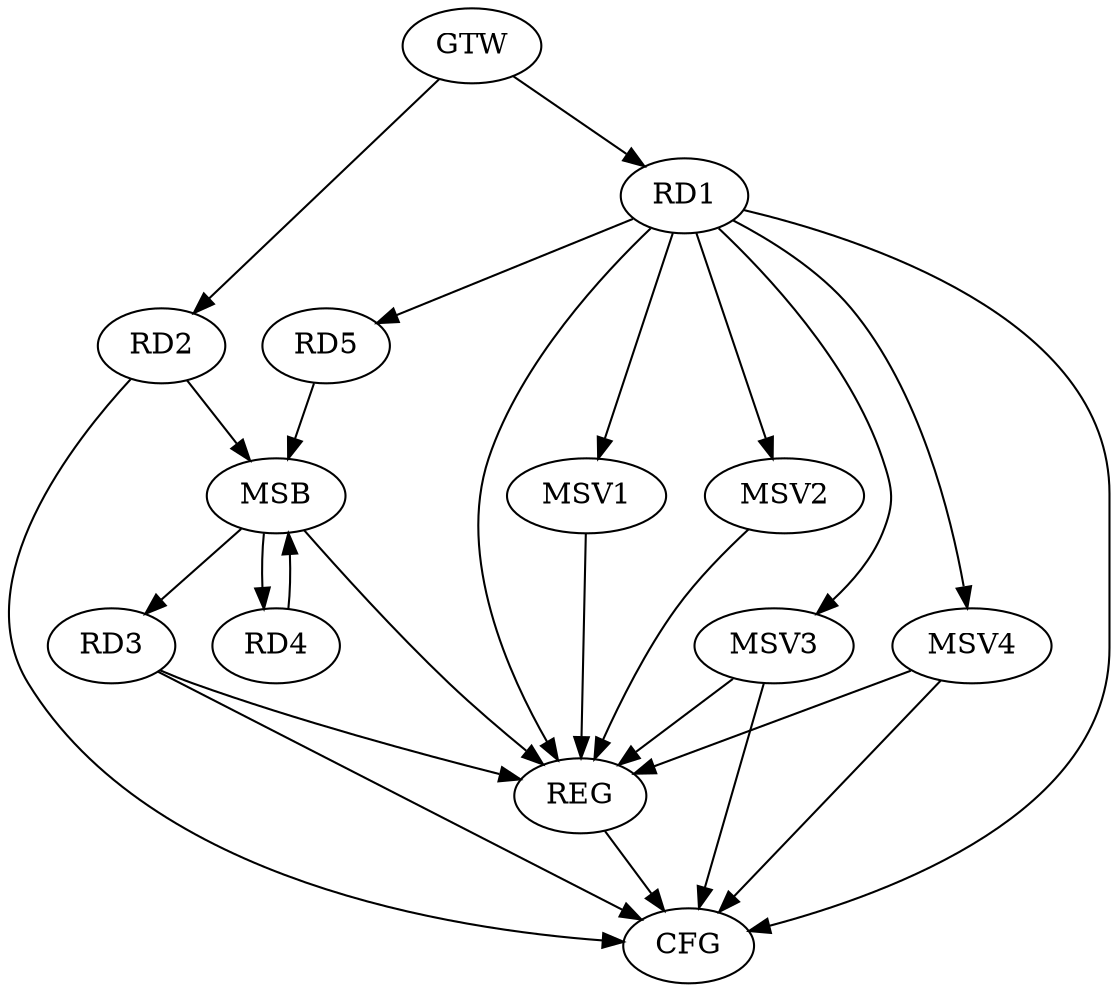 strict digraph G {
  RD1 [ label="RD1" ];
  RD2 [ label="RD2" ];
  RD3 [ label="RD3" ];
  RD4 [ label="RD4" ];
  RD5 [ label="RD5" ];
  GTW [ label="GTW" ];
  REG [ label="REG" ];
  MSB [ label="MSB" ];
  CFG [ label="CFG" ];
  MSV1 [ label="MSV1" ];
  MSV2 [ label="MSV2" ];
  MSV3 [ label="MSV3" ];
  MSV4 [ label="MSV4" ];
  RD1 -> RD5;
  GTW -> RD1;
  GTW -> RD2;
  RD1 -> REG;
  RD3 -> REG;
  RD2 -> MSB;
  MSB -> RD4;
  MSB -> REG;
  RD4 -> MSB;
  MSB -> RD3;
  RD5 -> MSB;
  RD2 -> CFG;
  RD1 -> CFG;
  RD3 -> CFG;
  REG -> CFG;
  RD1 -> MSV1;
  MSV1 -> REG;
  RD1 -> MSV2;
  MSV2 -> REG;
  RD1 -> MSV3;
  MSV3 -> REG;
  MSV3 -> CFG;
  RD1 -> MSV4;
  MSV4 -> REG;
  MSV4 -> CFG;
}
